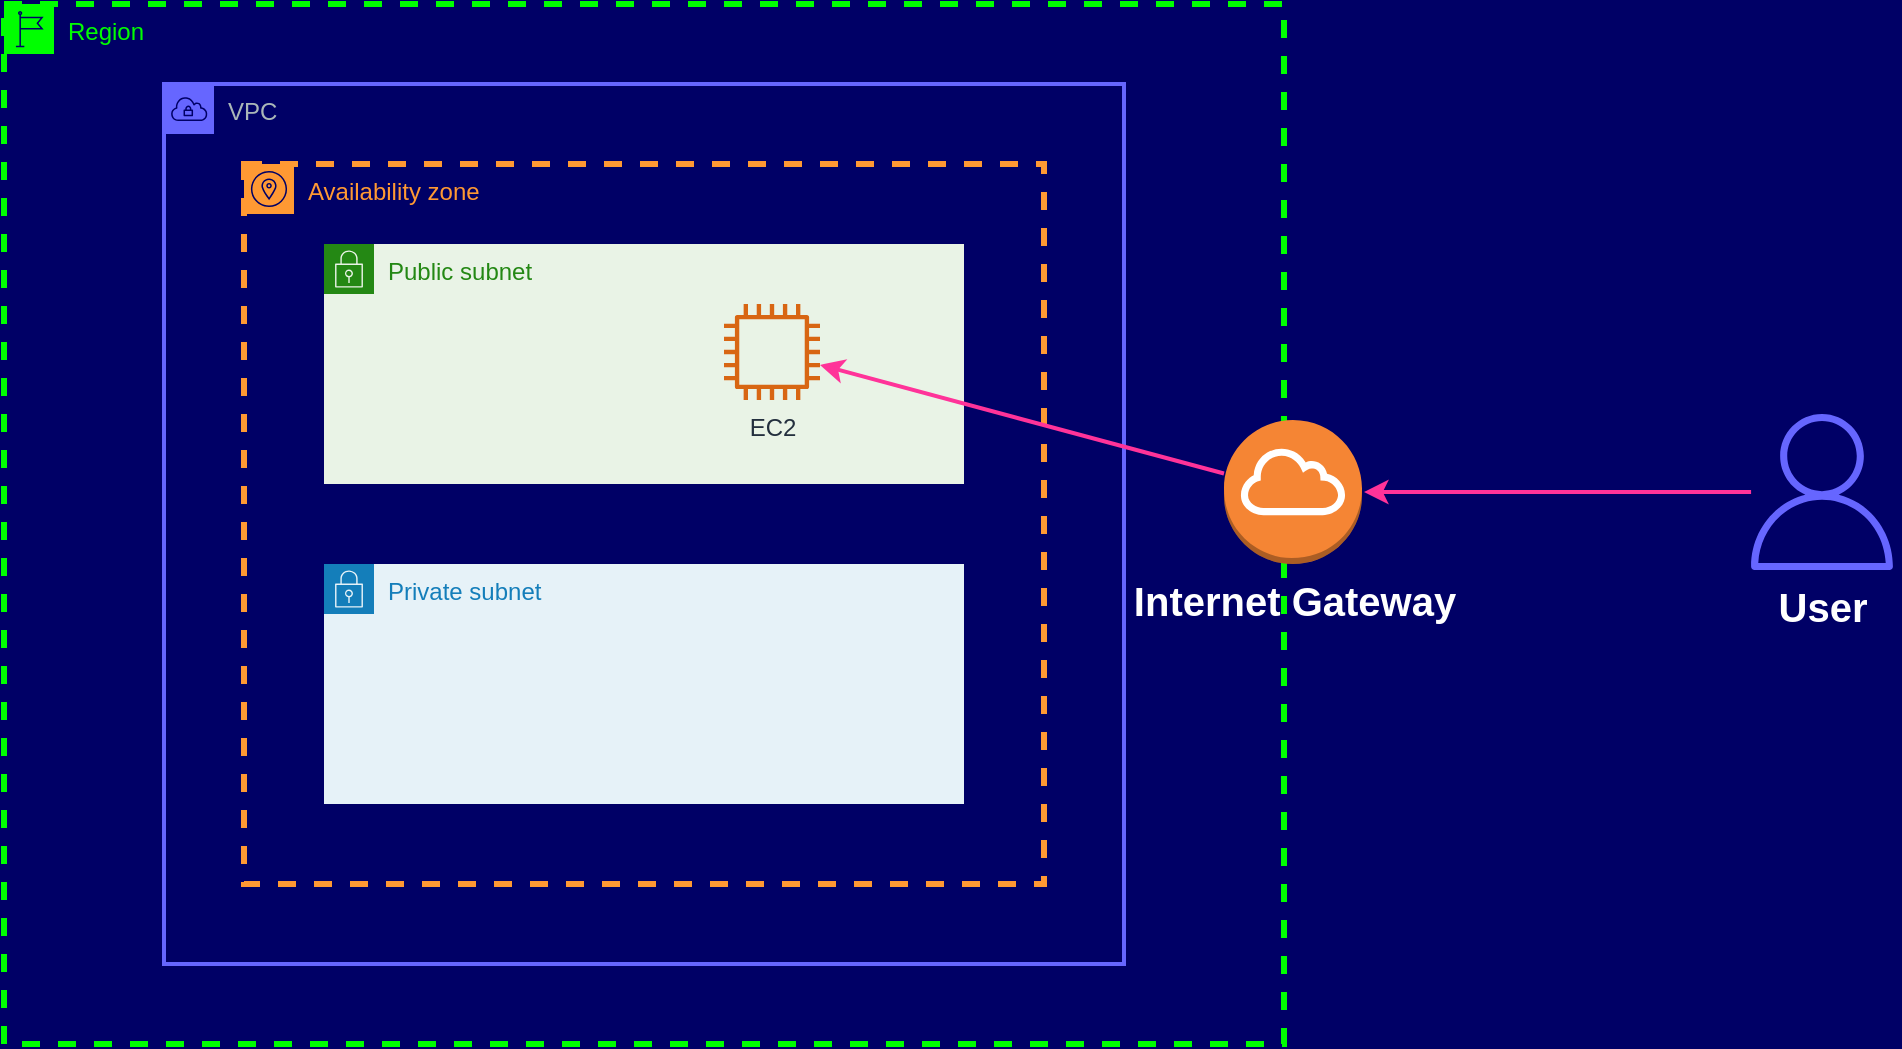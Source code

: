 <mxfile version="13.4.5" type="device"><diagram id="YZV-Z48awfG0FLvG-njP" name="Page-1"><mxGraphModel dx="838" dy="480" grid="1" gridSize="10" guides="1" tooltips="1" connect="1" arrows="1" fold="1" page="1" pageScale="1" pageWidth="1169" pageHeight="827" background="#000066" math="0" shadow="0"><root><mxCell id="0"/><mxCell id="1" parent="0"/><mxCell id="kyPtIPorCKfO-uVfT07J-4" value="&lt;font color=&quot;#00ff00&quot;&gt;Region&lt;/font&gt;" style="outlineConnect=0;gradientColor=none;html=1;whiteSpace=wrap;fontSize=12;fontStyle=0;shape=mxgraph.aws4.group;grIcon=mxgraph.aws4.group_region;fillColor=none;verticalAlign=top;align=left;spacingLeft=30;fontColor=#879196;dashed=1;strokeColor=#00FF00;strokeWidth=3;" vertex="1" parent="1"><mxGeometry x="40" y="40" width="640" height="520" as="geometry"/></mxCell><mxCell id="kyPtIPorCKfO-uVfT07J-5" value="VPC" style="points=[[0,0],[0.25,0],[0.5,0],[0.75,0],[1,0],[1,0.25],[1,0.5],[1,0.75],[1,1],[0.75,1],[0.5,1],[0.25,1],[0,1],[0,0.75],[0,0.5],[0,0.25]];outlineConnect=0;gradientColor=none;html=1;whiteSpace=wrap;fontSize=12;fontStyle=0;shape=mxgraph.aws4.group;grIcon=mxgraph.aws4.group_vpc;fillColor=none;verticalAlign=top;align=left;spacingLeft=30;fontColor=#AAB7B8;dashed=0;strokeColor=#6666FF;strokeWidth=2;" vertex="1" parent="1"><mxGeometry x="120" y="80" width="480" height="440" as="geometry"/></mxCell><mxCell id="kyPtIPorCKfO-uVfT07J-6" value="&lt;font color=&quot;#ff9933&quot;&gt;Availability zone&lt;/font&gt;" style="outlineConnect=0;gradientColor=none;html=1;whiteSpace=wrap;fontSize=12;fontStyle=0;shape=mxgraph.aws4.group;grIcon=mxgraph.aws4.group_availability_zone;fillColor=none;verticalAlign=top;align=left;spacingLeft=30;fontColor=#545B64;dashed=1;strokeColor=#FF9933;strokeWidth=3;" vertex="1" parent="1"><mxGeometry x="160" y="120" width="400" height="360" as="geometry"/></mxCell><mxCell id="kyPtIPorCKfO-uVfT07J-7" value="Public subnet" style="points=[[0,0],[0.25,0],[0.5,0],[0.75,0],[1,0],[1,0.25],[1,0.5],[1,0.75],[1,1],[0.75,1],[0.5,1],[0.25,1],[0,1],[0,0.75],[0,0.5],[0,0.25]];outlineConnect=0;gradientColor=none;html=1;whiteSpace=wrap;fontSize=12;fontStyle=0;shape=mxgraph.aws4.group;grIcon=mxgraph.aws4.group_security_group;grStroke=0;strokeColor=#248814;fillColor=#E9F3E6;verticalAlign=top;align=left;spacingLeft=30;fontColor=#248814;dashed=0;" vertex="1" parent="1"><mxGeometry x="200" y="160" width="320" height="120" as="geometry"/></mxCell><mxCell id="kyPtIPorCKfO-uVfT07J-8" value="Private subnet" style="points=[[0,0],[0.25,0],[0.5,0],[0.75,0],[1,0],[1,0.25],[1,0.5],[1,0.75],[1,1],[0.75,1],[0.5,1],[0.25,1],[0,1],[0,0.75],[0,0.5],[0,0.25]];outlineConnect=0;gradientColor=none;html=1;whiteSpace=wrap;fontSize=12;fontStyle=0;shape=mxgraph.aws4.group;grIcon=mxgraph.aws4.group_security_group;grStroke=0;strokeColor=#147EBA;fillColor=#E6F2F8;verticalAlign=top;align=left;spacingLeft=30;fontColor=#147EBA;dashed=0;" vertex="1" parent="1"><mxGeometry x="200" y="320" width="320" height="120" as="geometry"/></mxCell><mxCell id="kyPtIPorCKfO-uVfT07J-11" value="EC2" style="outlineConnect=0;fontColor=#232F3E;gradientColor=none;fillColor=#D86613;strokeColor=none;dashed=0;verticalLabelPosition=bottom;verticalAlign=top;align=center;html=1;fontSize=12;fontStyle=0;aspect=fixed;pointerEvents=1;shape=mxgraph.aws4.instance2;" vertex="1" parent="1"><mxGeometry x="400" y="190" width="48" height="48" as="geometry"/></mxCell><mxCell id="kyPtIPorCKfO-uVfT07J-14" style="edgeStyle=none;rounded=0;orthogonalLoop=1;jettySize=auto;html=1;strokeWidth=2;strokeColor=#FF3399;" edge="1" parent="1" source="kyPtIPorCKfO-uVfT07J-12" target="kyPtIPorCKfO-uVfT07J-11"><mxGeometry relative="1" as="geometry"/></mxCell><mxCell id="kyPtIPorCKfO-uVfT07J-12" value="&lt;b&gt;&lt;font style=&quot;font-size: 20px&quot; color=&quot;#ffffff&quot;&gt;Internet Gateway&lt;/font&gt;&lt;/b&gt;" style="outlineConnect=0;dashed=0;verticalLabelPosition=bottom;verticalAlign=top;align=center;html=1;shape=mxgraph.aws3.internet_gateway;fillColor=#F58534;gradientColor=none;strokeColor=#FF9933;strokeWidth=3;" vertex="1" parent="1"><mxGeometry x="650" y="248" width="69" height="72" as="geometry"/></mxCell><mxCell id="kyPtIPorCKfO-uVfT07J-16" style="edgeStyle=none;rounded=0;orthogonalLoop=1;jettySize=auto;html=1;strokeColor=#FF3399;strokeWidth=2;" edge="1" parent="1" source="kyPtIPorCKfO-uVfT07J-15"><mxGeometry relative="1" as="geometry"><mxPoint x="720" y="284" as="targetPoint"/></mxGeometry></mxCell><mxCell id="kyPtIPorCKfO-uVfT07J-15" value="&lt;b&gt;&lt;font style=&quot;font-size: 20px&quot; color=&quot;#ffffff&quot;&gt;User&lt;/font&gt;&lt;/b&gt;" style="outlineConnect=0;fontColor=#232F3E;gradientColor=none;strokeColor=none;dashed=0;verticalLabelPosition=bottom;verticalAlign=top;align=center;html=1;fontSize=12;fontStyle=0;aspect=fixed;pointerEvents=1;shape=mxgraph.aws4.user;fillColor=#6666FF;" vertex="1" parent="1"><mxGeometry x="910" y="245" width="78" height="78" as="geometry"/></mxCell></root></mxGraphModel></diagram></mxfile>